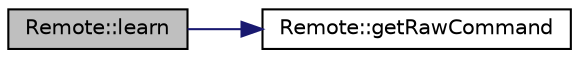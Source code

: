 digraph "Remote::learn"
{
 // LATEX_PDF_SIZE
  edge [fontname="Helvetica",fontsize="10",labelfontname="Helvetica",labelfontsize="10"];
  node [fontname="Helvetica",fontsize="10",shape=record];
  rankdir="LR";
  Node1 [label="Remote::learn",height=0.2,width=0.4,color="black", fillcolor="grey75", style="filled", fontcolor="black",tooltip="Learns an IR code. Waits to see a button press, then loads the first code seen into the dispatch tabl..."];
  Node1 -> Node2 [color="midnightblue",fontsize="10",style="solid",fontname="Helvetica"];
  Node2 [label="Remote::getRawCommand",height=0.2,width=0.4,color="black", fillcolor="white", style="filled",URL="$class_remote.html#aac7f0952c351f22b90a91fc05fa3ab2a",tooltip="Ensures that there is nothing in the input buffer, waits for a fresh command (button press),..."];
}
